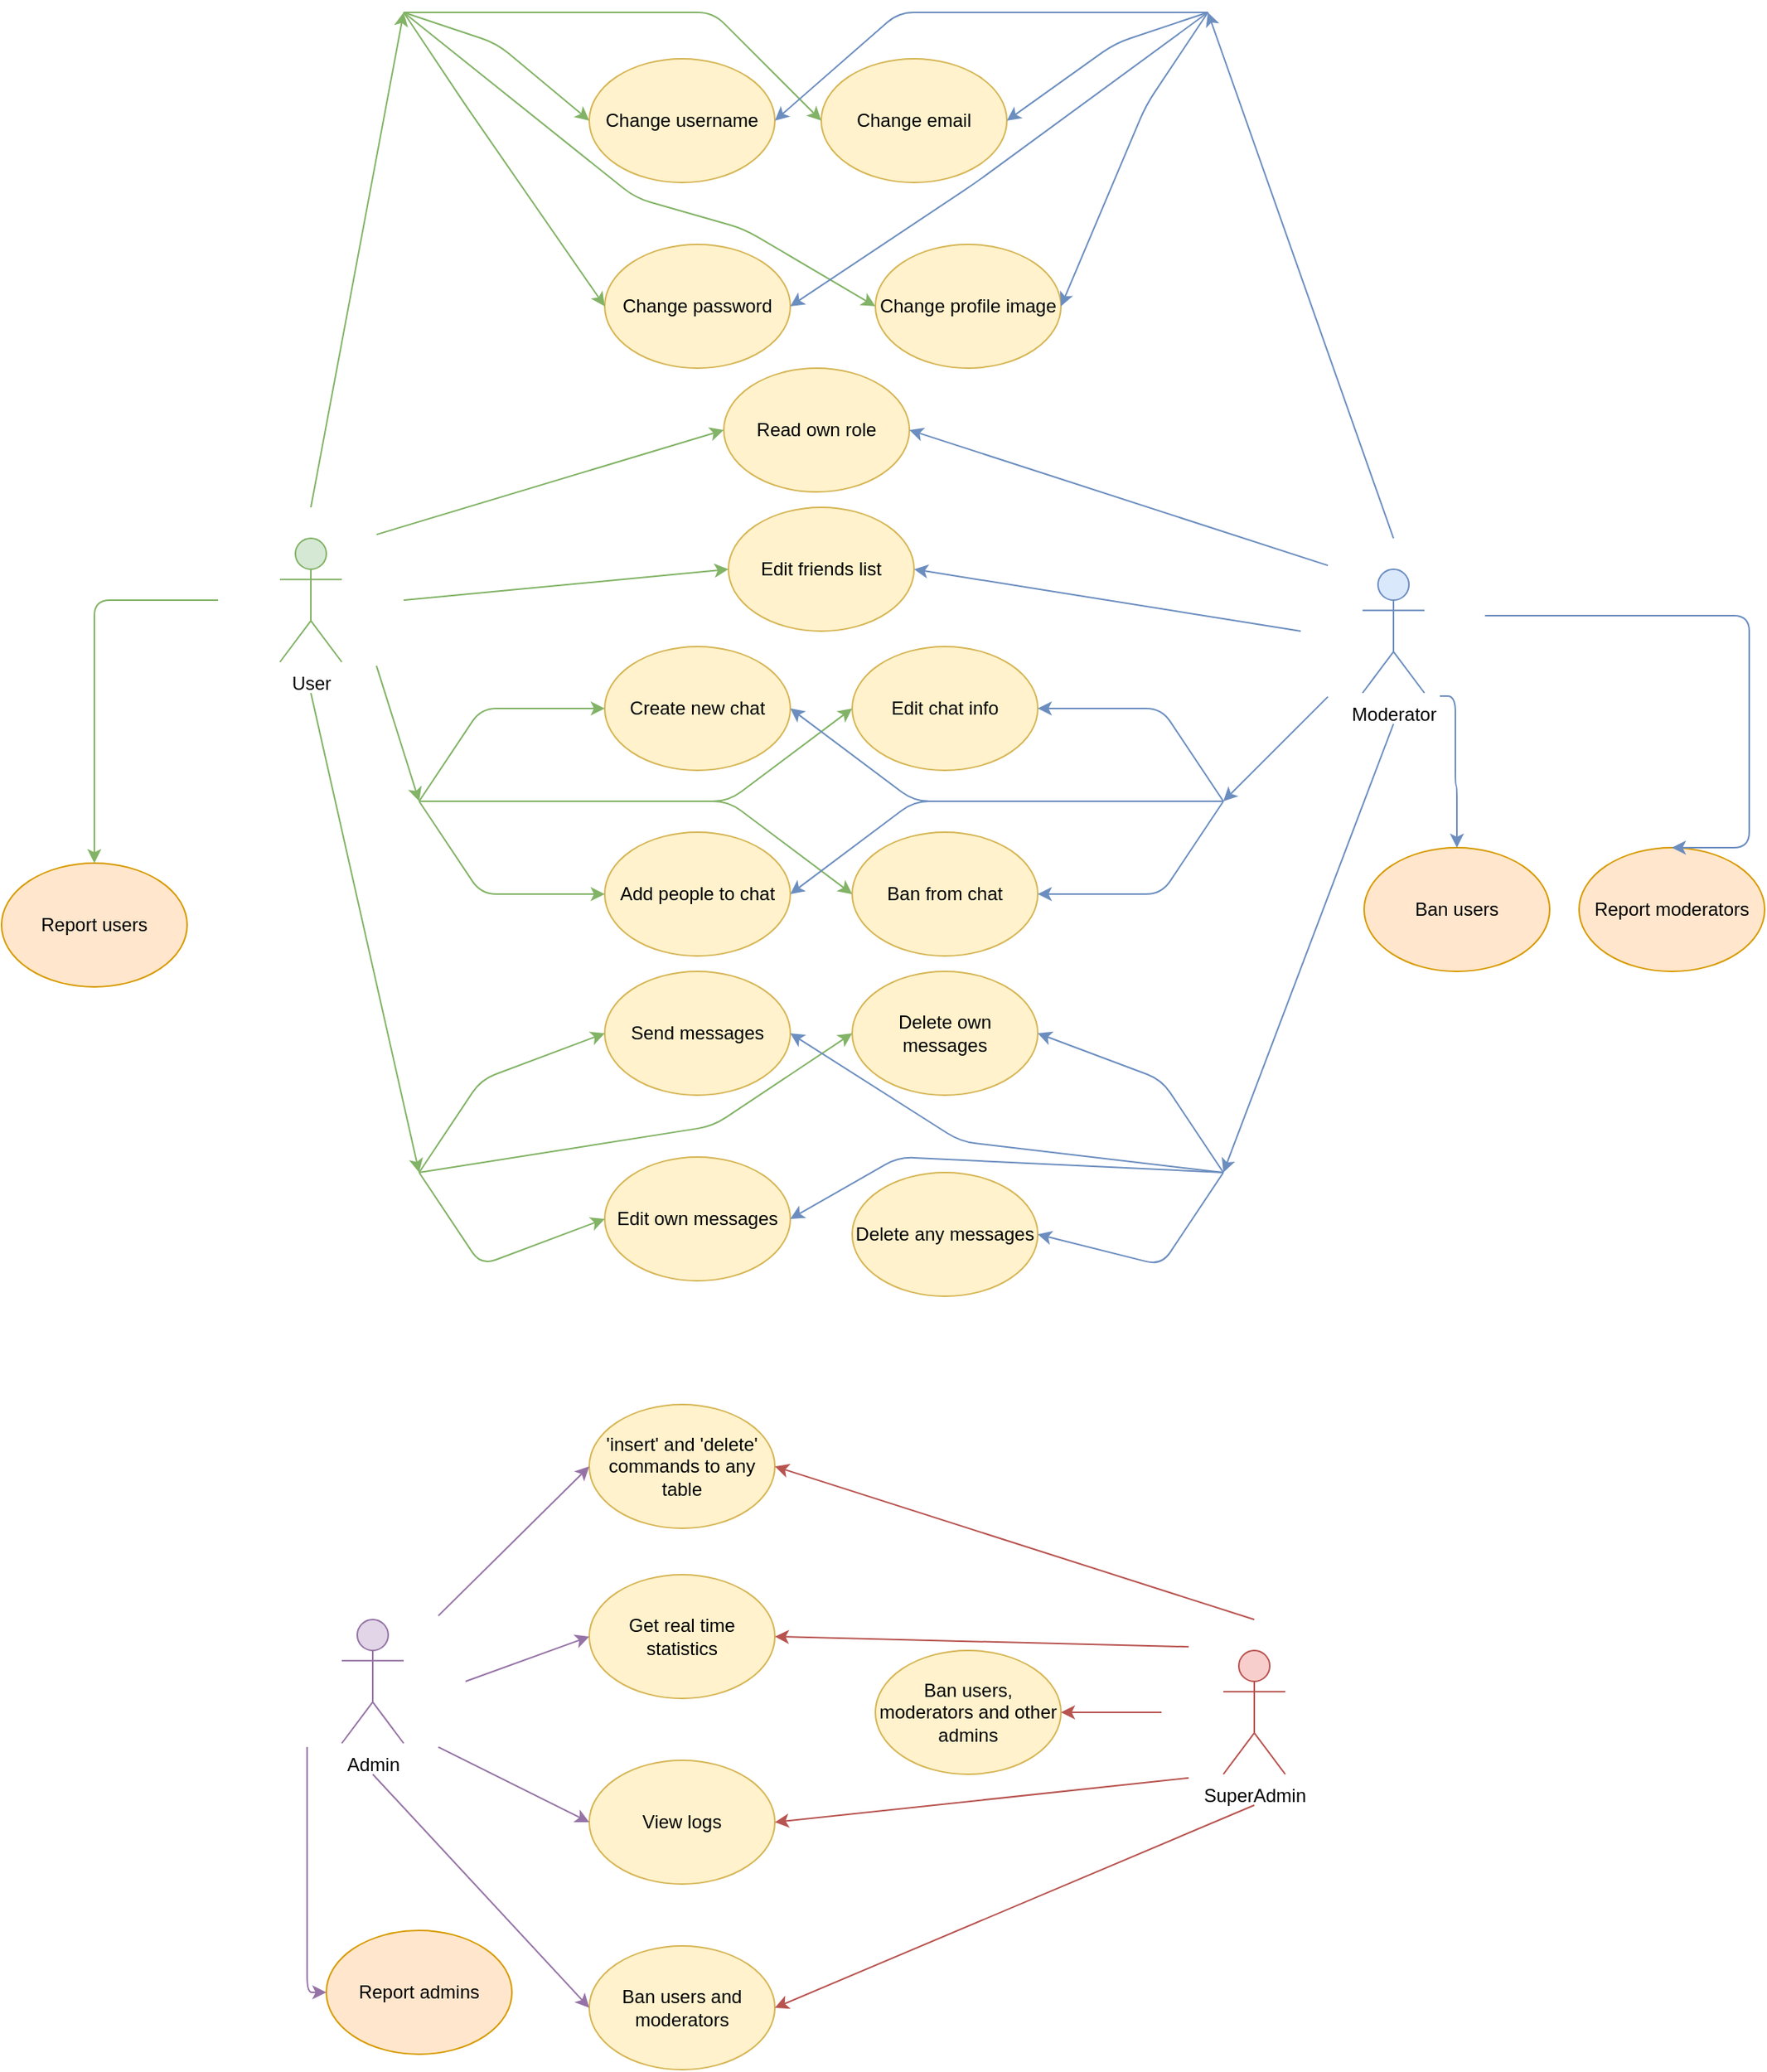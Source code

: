 <mxfile version="14.4.3" type="device"><diagram id="jf7HnNIl4NQS151hu9h0" name="Страница 1"><mxGraphModel dx="1391" dy="794" grid="1" gridSize="10" guides="1" tooltips="1" connect="1" arrows="1" fold="1" page="1" pageScale="1" pageWidth="827" pageHeight="1169" math="0" shadow="0"><root><mxCell id="0"/><mxCell id="1" parent="0"/><mxCell id="HCPBV8boz_dHt3dmRjEA-107" value="Change username" style="ellipse;whiteSpace=wrap;html=1;fillColor=#fff2cc;strokeColor=#d6b656;" vertex="1" parent="1"><mxGeometry x="740" y="820" width="120" height="80" as="geometry"/></mxCell><mxCell id="HCPBV8boz_dHt3dmRjEA-108" value="Change password" style="ellipse;whiteSpace=wrap;html=1;fillColor=#fff2cc;strokeColor=#d6b656;" vertex="1" parent="1"><mxGeometry x="750" y="940" width="120" height="80" as="geometry"/></mxCell><mxCell id="HCPBV8boz_dHt3dmRjEA-109" value="Change email" style="ellipse;whiteSpace=wrap;html=1;fillColor=#fff2cc;strokeColor=#d6b656;" vertex="1" parent="1"><mxGeometry x="890" y="820" width="120" height="80" as="geometry"/></mxCell><mxCell id="HCPBV8boz_dHt3dmRjEA-110" value="Change profile image" style="ellipse;whiteSpace=wrap;html=1;fillColor=#fff2cc;strokeColor=#d6b656;" vertex="1" parent="1"><mxGeometry x="925" y="940" width="120" height="80" as="geometry"/></mxCell><mxCell id="HCPBV8boz_dHt3dmRjEA-111" value="" style="endArrow=classic;html=1;entryX=0;entryY=0.5;entryDx=0;entryDy=0;rounded=1;fillColor=#d5e8d4;strokeColor=#82b366;" edge="1" parent="1" target="HCPBV8boz_dHt3dmRjEA-107"><mxGeometry width="50" height="50" relative="1" as="geometry"><mxPoint x="620" y="790" as="sourcePoint"/><mxPoint x="700" y="810" as="targetPoint"/><Array as="points"><mxPoint x="680" y="810"/></Array></mxGeometry></mxCell><mxCell id="HCPBV8boz_dHt3dmRjEA-112" value="" style="endArrow=classic;html=1;entryX=0;entryY=0.5;entryDx=0;entryDy=0;rounded=1;fillColor=#d5e8d4;strokeColor=#82b366;" edge="1" parent="1" target="HCPBV8boz_dHt3dmRjEA-108"><mxGeometry width="50" height="50" relative="1" as="geometry"><mxPoint x="620" y="790" as="sourcePoint"/><mxPoint x="750" y="740" as="targetPoint"/><Array as="points"><mxPoint x="660" y="850"/></Array></mxGeometry></mxCell><mxCell id="HCPBV8boz_dHt3dmRjEA-113" value="" style="endArrow=classic;html=1;entryX=0;entryY=0.5;entryDx=0;entryDy=0;fillColor=#d5e8d4;strokeColor=#82b366;" edge="1" parent="1" target="HCPBV8boz_dHt3dmRjEA-109"><mxGeometry width="50" height="50" relative="1" as="geometry"><mxPoint x="620" y="790" as="sourcePoint"/><mxPoint x="880" y="790" as="targetPoint"/><Array as="points"><mxPoint x="820" y="790"/></Array></mxGeometry></mxCell><mxCell id="HCPBV8boz_dHt3dmRjEA-114" value="" style="endArrow=classic;html=1;entryX=0;entryY=0.5;entryDx=0;entryDy=0;fillColor=#d5e8d4;strokeColor=#82b366;" edge="1" parent="1" target="HCPBV8boz_dHt3dmRjEA-110"><mxGeometry width="50" height="50" relative="1" as="geometry"><mxPoint x="620" y="790" as="sourcePoint"/><mxPoint x="670" y="870" as="targetPoint"/><Array as="points"><mxPoint x="770" y="910"/><mxPoint x="840" y="930"/></Array></mxGeometry></mxCell><mxCell id="HCPBV8boz_dHt3dmRjEA-115" value="" style="endArrow=classic;html=1;fillColor=#d5e8d4;strokeColor=#82b366;exitX=0.5;exitY=0;exitDx=0;exitDy=0;rounded=1;" edge="1" parent="1" source="HCPBV8boz_dHt3dmRjEA-118"><mxGeometry width="50" height="50" relative="1" as="geometry"><mxPoint x="500" y="860" as="sourcePoint"/><mxPoint x="620" y="790" as="targetPoint"/></mxGeometry></mxCell><mxCell id="HCPBV8boz_dHt3dmRjEA-116" value="" style="group" vertex="1" connectable="0" parent="1"><mxGeometry x="500" y="1110" width="120" height="120" as="geometry"/></mxCell><mxCell id="HCPBV8boz_dHt3dmRjEA-117" value="User" style="shape=umlActor;verticalLabelPosition=bottom;verticalAlign=top;html=1;fillColor=#d5e8d4;strokeColor=#82b366;" vertex="1" parent="HCPBV8boz_dHt3dmRjEA-116"><mxGeometry x="40" y="20" width="40" height="80" as="geometry"/></mxCell><mxCell id="HCPBV8boz_dHt3dmRjEA-118" value="" style="ellipse;whiteSpace=wrap;html=1;aspect=fixed;opacity=0;" vertex="1" parent="HCPBV8boz_dHt3dmRjEA-116"><mxGeometry width="120" height="120" as="geometry"/></mxCell><mxCell id="HCPBV8boz_dHt3dmRjEA-119" value="" style="group" vertex="1" connectable="0" parent="1"><mxGeometry x="1200" y="1130" width="120" height="120" as="geometry"/></mxCell><mxCell id="HCPBV8boz_dHt3dmRjEA-120" value="Moderator" style="shape=umlActor;verticalLabelPosition=bottom;verticalAlign=top;html=1;fillColor=#dae8fc;strokeColor=#6c8ebf;" vertex="1" parent="HCPBV8boz_dHt3dmRjEA-119"><mxGeometry x="40" y="20" width="40" height="80" as="geometry"/></mxCell><mxCell id="HCPBV8boz_dHt3dmRjEA-121" value="" style="ellipse;whiteSpace=wrap;html=1;aspect=fixed;opacity=0;" vertex="1" parent="HCPBV8boz_dHt3dmRjEA-119"><mxGeometry width="120" height="120" as="geometry"/></mxCell><mxCell id="HCPBV8boz_dHt3dmRjEA-122" value="" style="endArrow=classic;html=1;entryX=1;entryY=0.5;entryDx=0;entryDy=0;fillColor=#dae8fc;strokeColor=#6c8ebf;" edge="1" parent="1" target="HCPBV8boz_dHt3dmRjEA-109"><mxGeometry width="50" height="50" relative="1" as="geometry"><mxPoint x="1140" y="790" as="sourcePoint"/><mxPoint x="1210" y="840" as="targetPoint"/><Array as="points"><mxPoint x="1080" y="810"/></Array></mxGeometry></mxCell><mxCell id="HCPBV8boz_dHt3dmRjEA-123" value="" style="endArrow=classic;html=1;entryX=1;entryY=0.5;entryDx=0;entryDy=0;fillColor=#dae8fc;strokeColor=#6c8ebf;" edge="1" parent="1" target="HCPBV8boz_dHt3dmRjEA-110"><mxGeometry width="50" height="50" relative="1" as="geometry"><mxPoint x="1140" y="790" as="sourcePoint"/><mxPoint x="1100" y="970" as="targetPoint"/><Array as="points"><mxPoint x="1100" y="850"/></Array></mxGeometry></mxCell><mxCell id="HCPBV8boz_dHt3dmRjEA-124" value="" style="endArrow=classic;html=1;entryX=1;entryY=0.5;entryDx=0;entryDy=0;fillColor=#dae8fc;strokeColor=#6c8ebf;" edge="1" parent="1" target="HCPBV8boz_dHt3dmRjEA-107"><mxGeometry width="50" height="50" relative="1" as="geometry"><mxPoint x="1140" y="790" as="sourcePoint"/><mxPoint x="1080" y="780" as="targetPoint"/><Array as="points"><mxPoint x="940" y="790"/></Array></mxGeometry></mxCell><mxCell id="HCPBV8boz_dHt3dmRjEA-125" value="" style="endArrow=classic;html=1;entryX=1;entryY=0.5;entryDx=0;entryDy=0;fillColor=#dae8fc;strokeColor=#6c8ebf;" edge="1" parent="1" target="HCPBV8boz_dHt3dmRjEA-108"><mxGeometry width="50" height="50" relative="1" as="geometry"><mxPoint x="1140" y="790" as="sourcePoint"/><mxPoint x="860" y="1000" as="targetPoint"/><Array as="points"><mxPoint x="990" y="900"/></Array></mxGeometry></mxCell><mxCell id="HCPBV8boz_dHt3dmRjEA-126" value="" style="endArrow=classic;html=1;exitX=0.5;exitY=0;exitDx=0;exitDy=0;fillColor=#dae8fc;strokeColor=#6c8ebf;" edge="1" parent="1" source="HCPBV8boz_dHt3dmRjEA-121"><mxGeometry width="50" height="50" relative="1" as="geometry"><mxPoint x="1120" y="1030" as="sourcePoint"/><mxPoint x="1140" y="790" as="targetPoint"/></mxGeometry></mxCell><mxCell id="HCPBV8boz_dHt3dmRjEA-127" value="Read own role" style="ellipse;whiteSpace=wrap;html=1;fillColor=#fff2cc;strokeColor=#d6b656;" vertex="1" parent="1"><mxGeometry x="827" y="1020" width="120" height="80" as="geometry"/></mxCell><mxCell id="HCPBV8boz_dHt3dmRjEA-128" value="" style="endArrow=classic;html=1;exitX=1;exitY=0;exitDx=0;exitDy=0;entryX=0;entryY=0.5;entryDx=0;entryDy=0;fillColor=#d5e8d4;strokeColor=#82b366;" edge="1" parent="1" source="HCPBV8boz_dHt3dmRjEA-118" target="HCPBV8boz_dHt3dmRjEA-127"><mxGeometry width="50" height="50" relative="1" as="geometry"><mxPoint x="750" y="1110" as="sourcePoint"/><mxPoint x="800" y="1060" as="targetPoint"/></mxGeometry></mxCell><mxCell id="HCPBV8boz_dHt3dmRjEA-129" value="Edit friends list" style="ellipse;whiteSpace=wrap;html=1;fillColor=#fff2cc;strokeColor=#d6b656;" vertex="1" parent="1"><mxGeometry x="830" y="1110" width="120" height="80" as="geometry"/></mxCell><mxCell id="HCPBV8boz_dHt3dmRjEA-130" value="" style="endArrow=classic;html=1;exitX=1;exitY=0.5;exitDx=0;exitDy=0;entryX=0;entryY=0.5;entryDx=0;entryDy=0;fillColor=#d5e8d4;strokeColor=#82b366;" edge="1" parent="1" source="HCPBV8boz_dHt3dmRjEA-118" target="HCPBV8boz_dHt3dmRjEA-129"><mxGeometry width="50" height="50" relative="1" as="geometry"><mxPoint x="690" y="1180" as="sourcePoint"/><mxPoint x="740" y="1130" as="targetPoint"/></mxGeometry></mxCell><mxCell id="HCPBV8boz_dHt3dmRjEA-131" value="" style="endArrow=classic;html=1;entryX=1;entryY=0.5;entryDx=0;entryDy=0;exitX=0;exitY=0.5;exitDx=0;exitDy=0;fillColor=#dae8fc;strokeColor=#6c8ebf;" edge="1" parent="1" source="HCPBV8boz_dHt3dmRjEA-121" target="HCPBV8boz_dHt3dmRjEA-129"><mxGeometry width="50" height="50" relative="1" as="geometry"><mxPoint x="1140" y="1180" as="sourcePoint"/><mxPoint x="1190" y="1130" as="targetPoint"/></mxGeometry></mxCell><mxCell id="HCPBV8boz_dHt3dmRjEA-132" value="Create new chat" style="ellipse;whiteSpace=wrap;html=1;fillColor=#fff2cc;strokeColor=#d6b656;" vertex="1" parent="1"><mxGeometry x="750" y="1200" width="120" height="80" as="geometry"/></mxCell><mxCell id="HCPBV8boz_dHt3dmRjEA-133" value="Edit chat info" style="ellipse;whiteSpace=wrap;html=1;fillColor=#fff2cc;strokeColor=#d6b656;" vertex="1" parent="1"><mxGeometry x="910" y="1200" width="120" height="80" as="geometry"/></mxCell><mxCell id="HCPBV8boz_dHt3dmRjEA-134" value="Add people to chat" style="ellipse;whiteSpace=wrap;html=1;fillColor=#fff2cc;strokeColor=#d6b656;" vertex="1" parent="1"><mxGeometry x="750" y="1320" width="120" height="80" as="geometry"/></mxCell><mxCell id="HCPBV8boz_dHt3dmRjEA-135" value="Ban from chat" style="ellipse;whiteSpace=wrap;html=1;fillColor=#fff2cc;strokeColor=#d6b656;" vertex="1" parent="1"><mxGeometry x="910" y="1320" width="120" height="80" as="geometry"/></mxCell><mxCell id="HCPBV8boz_dHt3dmRjEA-136" value="" style="endArrow=classic;html=1;entryX=0;entryY=0.5;entryDx=0;entryDy=0;fillColor=#d5e8d4;strokeColor=#82b366;" edge="1" parent="1" target="HCPBV8boz_dHt3dmRjEA-132"><mxGeometry width="50" height="50" relative="1" as="geometry"><mxPoint x="630" y="1300" as="sourcePoint"/><mxPoint x="700" y="1280" as="targetPoint"/><Array as="points"><mxPoint x="670" y="1240"/></Array></mxGeometry></mxCell><mxCell id="HCPBV8boz_dHt3dmRjEA-137" value="" style="endArrow=classic;html=1;entryX=0;entryY=0.5;entryDx=0;entryDy=0;fillColor=#d5e8d4;strokeColor=#82b366;" edge="1" parent="1" target="HCPBV8boz_dHt3dmRjEA-134"><mxGeometry width="50" height="50" relative="1" as="geometry"><mxPoint x="630" y="1300" as="sourcePoint"/><mxPoint x="670" y="1380" as="targetPoint"/><Array as="points"><mxPoint x="670" y="1360"/></Array></mxGeometry></mxCell><mxCell id="HCPBV8boz_dHt3dmRjEA-138" value="" style="endArrow=classic;html=1;entryX=1;entryY=0.5;entryDx=0;entryDy=0;fillColor=#dae8fc;strokeColor=#6c8ebf;" edge="1" parent="1" target="HCPBV8boz_dHt3dmRjEA-133"><mxGeometry width="50" height="50" relative="1" as="geometry"><mxPoint x="1150" y="1300" as="sourcePoint"/><mxPoint x="1220" y="1290" as="targetPoint"/><Array as="points"><mxPoint x="1110" y="1240"/></Array></mxGeometry></mxCell><mxCell id="HCPBV8boz_dHt3dmRjEA-139" value="" style="endArrow=classic;html=1;entryX=1;entryY=0.5;entryDx=0;entryDy=0;fillColor=#dae8fc;strokeColor=#6c8ebf;" edge="1" parent="1" target="HCPBV8boz_dHt3dmRjEA-135"><mxGeometry width="50" height="50" relative="1" as="geometry"><mxPoint x="1150" y="1300" as="sourcePoint"/><mxPoint x="1150" y="1360" as="targetPoint"/><Array as="points"><mxPoint x="1110" y="1360"/></Array></mxGeometry></mxCell><mxCell id="HCPBV8boz_dHt3dmRjEA-140" value="" style="endArrow=classic;html=1;entryX=0;entryY=0.5;entryDx=0;entryDy=0;fillColor=#d5e8d4;strokeColor=#82b366;" edge="1" parent="1" target="HCPBV8boz_dHt3dmRjEA-133"><mxGeometry width="50" height="50" relative="1" as="geometry"><mxPoint x="630" y="1300" as="sourcePoint"/><mxPoint x="750" y="1290" as="targetPoint"/><Array as="points"><mxPoint x="830" y="1300"/></Array></mxGeometry></mxCell><mxCell id="HCPBV8boz_dHt3dmRjEA-141" value="" style="endArrow=classic;html=1;entryX=0;entryY=0.5;entryDx=0;entryDy=0;fillColor=#d5e8d4;strokeColor=#82b366;" edge="1" parent="1" target="HCPBV8boz_dHt3dmRjEA-135"><mxGeometry width="50" height="50" relative="1" as="geometry"><mxPoint x="630" y="1300" as="sourcePoint"/><mxPoint x="930" y="1280" as="targetPoint"/><Array as="points"><mxPoint x="830" y="1300"/></Array></mxGeometry></mxCell><mxCell id="HCPBV8boz_dHt3dmRjEA-142" value="" style="endArrow=classic;html=1;entryX=1;entryY=0.5;entryDx=0;entryDy=0;fillColor=#dae8fc;strokeColor=#6c8ebf;" edge="1" parent="1" target="HCPBV8boz_dHt3dmRjEA-132"><mxGeometry width="50" height="50" relative="1" as="geometry"><mxPoint x="1150" y="1300" as="sourcePoint"/><mxPoint x="1120" y="1280" as="targetPoint"/><Array as="points"><mxPoint x="950" y="1300"/></Array></mxGeometry></mxCell><mxCell id="HCPBV8boz_dHt3dmRjEA-143" value="" style="endArrow=classic;html=1;entryX=1;entryY=0.5;entryDx=0;entryDy=0;fillColor=#dae8fc;strokeColor=#6c8ebf;" edge="1" parent="1" target="HCPBV8boz_dHt3dmRjEA-134"><mxGeometry width="50" height="50" relative="1" as="geometry"><mxPoint x="1150" y="1300" as="sourcePoint"/><mxPoint x="1100" y="1280" as="targetPoint"/><Array as="points"><mxPoint x="950" y="1300"/></Array></mxGeometry></mxCell><mxCell id="HCPBV8boz_dHt3dmRjEA-144" value="" style="endArrow=classic;html=1;exitX=1;exitY=1;exitDx=0;exitDy=0;fillColor=#d5e8d4;strokeColor=#82b366;" edge="1" parent="1" source="HCPBV8boz_dHt3dmRjEA-118"><mxGeometry width="50" height="50" relative="1" as="geometry"><mxPoint x="492.426" y="1179.996" as="sourcePoint"/><mxPoint x="630" y="1300" as="targetPoint"/></mxGeometry></mxCell><mxCell id="HCPBV8boz_dHt3dmRjEA-145" value="" style="endArrow=classic;html=1;exitX=0;exitY=1;exitDx=0;exitDy=0;fillColor=#dae8fc;strokeColor=#6c8ebf;" edge="1" parent="1" source="HCPBV8boz_dHt3dmRjEA-121"><mxGeometry width="50" height="50" relative="1" as="geometry"><mxPoint x="1337.574" y="1179.996" as="sourcePoint"/><mxPoint x="1150" y="1300" as="targetPoint"/></mxGeometry></mxCell><mxCell id="HCPBV8boz_dHt3dmRjEA-146" value="Send messages" style="ellipse;whiteSpace=wrap;html=1;fillColor=#fff2cc;strokeColor=#d6b656;" vertex="1" parent="1"><mxGeometry x="750" y="1410" width="120" height="80" as="geometry"/></mxCell><mxCell id="HCPBV8boz_dHt3dmRjEA-147" value="Edit own messages" style="ellipse;whiteSpace=wrap;html=1;fillColor=#fff2cc;strokeColor=#d6b656;" vertex="1" parent="1"><mxGeometry x="750" y="1530" width="120" height="80" as="geometry"/></mxCell><mxCell id="HCPBV8boz_dHt3dmRjEA-148" value="Delete own messages" style="ellipse;whiteSpace=wrap;html=1;fillColor=#fff2cc;strokeColor=#d6b656;" vertex="1" parent="1"><mxGeometry x="910" y="1410" width="120" height="80" as="geometry"/></mxCell><mxCell id="HCPBV8boz_dHt3dmRjEA-149" value="Delete any messages" style="ellipse;whiteSpace=wrap;html=1;fillColor=#fff2cc;strokeColor=#d6b656;" vertex="1" parent="1"><mxGeometry x="910" y="1540" width="120" height="80" as="geometry"/></mxCell><mxCell id="HCPBV8boz_dHt3dmRjEA-150" value="" style="endArrow=classic;html=1;entryX=0;entryY=0.5;entryDx=0;entryDy=0;fillColor=#d5e8d4;strokeColor=#82b366;" edge="1" parent="1" target="HCPBV8boz_dHt3dmRjEA-146"><mxGeometry width="50" height="50" relative="1" as="geometry"><mxPoint x="630" y="1540" as="sourcePoint"/><mxPoint x="700" y="1570" as="targetPoint"/><Array as="points"><mxPoint x="670" y="1480"/></Array></mxGeometry></mxCell><mxCell id="HCPBV8boz_dHt3dmRjEA-151" value="" style="endArrow=classic;html=1;entryX=0;entryY=0.5;entryDx=0;entryDy=0;fillColor=#d5e8d4;strokeColor=#82b366;" edge="1" parent="1" target="HCPBV8boz_dHt3dmRjEA-147"><mxGeometry width="50" height="50" relative="1" as="geometry"><mxPoint x="630" y="1540" as="sourcePoint"/><mxPoint x="570" y="1610" as="targetPoint"/><Array as="points"><mxPoint x="670" y="1600"/></Array></mxGeometry></mxCell><mxCell id="HCPBV8boz_dHt3dmRjEA-152" value="" style="endArrow=classic;html=1;entryX=0;entryY=0.5;entryDx=0;entryDy=0;fillColor=#d5e8d4;strokeColor=#82b366;" edge="1" parent="1" target="HCPBV8boz_dHt3dmRjEA-148"><mxGeometry width="50" height="50" relative="1" as="geometry"><mxPoint x="630" y="1540" as="sourcePoint"/><mxPoint x="770" y="1530" as="targetPoint"/><Array as="points"><mxPoint x="820" y="1510"/></Array></mxGeometry></mxCell><mxCell id="HCPBV8boz_dHt3dmRjEA-153" value="" style="endArrow=classic;html=1;entryX=1;entryY=0.5;entryDx=0;entryDy=0;fillColor=#dae8fc;strokeColor=#6c8ebf;" edge="1" parent="1" target="HCPBV8boz_dHt3dmRjEA-148"><mxGeometry width="50" height="50" relative="1" as="geometry"><mxPoint x="1150" y="1540" as="sourcePoint"/><mxPoint x="1290" y="1560" as="targetPoint"/><Array as="points"><mxPoint x="1110" y="1480"/></Array></mxGeometry></mxCell><mxCell id="HCPBV8boz_dHt3dmRjEA-154" value="" style="endArrow=classic;html=1;entryX=1;entryY=0.5;entryDx=0;entryDy=0;fillColor=#dae8fc;strokeColor=#6c8ebf;" edge="1" parent="1" target="HCPBV8boz_dHt3dmRjEA-149"><mxGeometry width="50" height="50" relative="1" as="geometry"><mxPoint x="1150" y="1540" as="sourcePoint"/><mxPoint x="1030" y="1650" as="targetPoint"/><Array as="points"><mxPoint x="1110" y="1600"/></Array></mxGeometry></mxCell><mxCell id="HCPBV8boz_dHt3dmRjEA-155" value="" style="endArrow=classic;html=1;entryX=1;entryY=0.5;entryDx=0;entryDy=0;fillColor=#dae8fc;strokeColor=#6c8ebf;" edge="1" parent="1" target="HCPBV8boz_dHt3dmRjEA-146"><mxGeometry width="50" height="50" relative="1" as="geometry"><mxPoint x="1150" y="1540" as="sourcePoint"/><mxPoint x="1340" y="1600" as="targetPoint"/><Array as="points"><mxPoint x="980" y="1520"/></Array></mxGeometry></mxCell><mxCell id="HCPBV8boz_dHt3dmRjEA-156" value="" style="endArrow=classic;html=1;entryX=1;entryY=0.5;entryDx=0;entryDy=0;fillColor=#dae8fc;strokeColor=#6c8ebf;" edge="1" parent="1" target="HCPBV8boz_dHt3dmRjEA-147"><mxGeometry width="50" height="50" relative="1" as="geometry"><mxPoint x="1150" y="1540" as="sourcePoint"/><mxPoint x="1280" y="1620" as="targetPoint"/><Array as="points"><mxPoint x="940" y="1530"/></Array></mxGeometry></mxCell><mxCell id="HCPBV8boz_dHt3dmRjEA-157" value="" style="endArrow=classic;html=1;exitX=0.5;exitY=1;exitDx=0;exitDy=0;fillColor=#d5e8d4;strokeColor=#82b366;" edge="1" parent="1" source="HCPBV8boz_dHt3dmRjEA-118"><mxGeometry width="50" height="50" relative="1" as="geometry"><mxPoint x="450" y="1197.57" as="sourcePoint"/><mxPoint x="630" y="1540" as="targetPoint"/></mxGeometry></mxCell><mxCell id="HCPBV8boz_dHt3dmRjEA-158" value="" style="endArrow=classic;html=1;exitX=0.5;exitY=1;exitDx=0;exitDy=0;fillColor=#dae8fc;strokeColor=#6c8ebf;" edge="1" parent="1" source="HCPBV8boz_dHt3dmRjEA-121"><mxGeometry width="50" height="50" relative="1" as="geometry"><mxPoint x="1380.0" y="1197.57" as="sourcePoint"/><mxPoint x="1150" y="1540" as="targetPoint"/></mxGeometry></mxCell><mxCell id="HCPBV8boz_dHt3dmRjEA-159" value="" style="endArrow=classic;html=1;entryX=1;entryY=0.5;entryDx=0;entryDy=0;exitX=0;exitY=0;exitDx=0;exitDy=0;fillColor=#dae8fc;strokeColor=#6c8ebf;" edge="1" parent="1" source="HCPBV8boz_dHt3dmRjEA-121" target="HCPBV8boz_dHt3dmRjEA-127"><mxGeometry width="50" height="50" relative="1" as="geometry"><mxPoint x="1280" y="930" as="sourcePoint"/><mxPoint x="1100" y="940" as="targetPoint"/></mxGeometry></mxCell><mxCell id="HCPBV8boz_dHt3dmRjEA-160" value="" style="group" vertex="1" connectable="0" parent="1"><mxGeometry x="540" y="1809" width="120" height="120" as="geometry"/></mxCell><mxCell id="HCPBV8boz_dHt3dmRjEA-161" value="" style="ellipse;whiteSpace=wrap;html=1;aspect=fixed;opacity=0;" vertex="1" parent="HCPBV8boz_dHt3dmRjEA-160"><mxGeometry width="120" height="120" as="geometry"/></mxCell><mxCell id="HCPBV8boz_dHt3dmRjEA-162" value="Admin" style="shape=umlActor;verticalLabelPosition=bottom;verticalAlign=top;html=1;fillColor=#e1d5e7;strokeColor=#9673a6;" vertex="1" parent="HCPBV8boz_dHt3dmRjEA-160"><mxGeometry x="40" y="20" width="40" height="80" as="geometry"/></mxCell><mxCell id="HCPBV8boz_dHt3dmRjEA-163" value="'insert' and 'delete' commands to any table" style="ellipse;whiteSpace=wrap;html=1;fillColor=#fff2cc;strokeColor=#d6b656;" vertex="1" parent="1"><mxGeometry x="740" y="1690" width="120" height="80" as="geometry"/></mxCell><mxCell id="HCPBV8boz_dHt3dmRjEA-164" value="Get real time statistics" style="ellipse;whiteSpace=wrap;html=1;fillColor=#fff2cc;strokeColor=#d6b656;" vertex="1" parent="1"><mxGeometry x="740" y="1800" width="120" height="80" as="geometry"/></mxCell><mxCell id="HCPBV8boz_dHt3dmRjEA-165" value="View logs" style="ellipse;whiteSpace=wrap;html=1;fillColor=#fff2cc;strokeColor=#d6b656;" vertex="1" parent="1"><mxGeometry x="740" y="1920" width="120" height="80" as="geometry"/></mxCell><mxCell id="HCPBV8boz_dHt3dmRjEA-166" value="" style="endArrow=classic;html=1;exitX=1;exitY=0;exitDx=0;exitDy=0;entryX=0;entryY=0.5;entryDx=0;entryDy=0;fillColor=#e1d5e7;strokeColor=#9673a6;" edge="1" parent="1" source="HCPBV8boz_dHt3dmRjEA-161" target="HCPBV8boz_dHt3dmRjEA-163"><mxGeometry width="50" height="50" relative="1" as="geometry"><mxPoint x="500" y="1960" as="sourcePoint"/><mxPoint x="550" y="1910" as="targetPoint"/></mxGeometry></mxCell><mxCell id="HCPBV8boz_dHt3dmRjEA-167" value="" style="endArrow=classic;html=1;entryX=0;entryY=0.5;entryDx=0;entryDy=0;exitX=1;exitY=0.5;exitDx=0;exitDy=0;fillColor=#e1d5e7;strokeColor=#9673a6;" edge="1" parent="1" source="HCPBV8boz_dHt3dmRjEA-161" target="HCPBV8boz_dHt3dmRjEA-164"><mxGeometry width="50" height="50" relative="1" as="geometry"><mxPoint x="570" y="2040" as="sourcePoint"/><mxPoint x="620" y="1990" as="targetPoint"/></mxGeometry></mxCell><mxCell id="HCPBV8boz_dHt3dmRjEA-168" value="" style="endArrow=classic;html=1;entryX=0;entryY=0.5;entryDx=0;entryDy=0;exitX=1;exitY=1;exitDx=0;exitDy=0;fillColor=#e1d5e7;strokeColor=#9673a6;" edge="1" parent="1" source="HCPBV8boz_dHt3dmRjEA-161" target="HCPBV8boz_dHt3dmRjEA-165"><mxGeometry width="50" height="50" relative="1" as="geometry"><mxPoint x="640" y="2000" as="sourcePoint"/><mxPoint x="690" y="1950" as="targetPoint"/></mxGeometry></mxCell><mxCell id="HCPBV8boz_dHt3dmRjEA-169" value="Ban users and moderators" style="ellipse;whiteSpace=wrap;html=1;fillColor=#fff2cc;strokeColor=#d6b656;" vertex="1" parent="1"><mxGeometry x="740" y="2040" width="120" height="80" as="geometry"/></mxCell><mxCell id="HCPBV8boz_dHt3dmRjEA-170" value="" style="endArrow=classic;html=1;exitX=0.5;exitY=1;exitDx=0;exitDy=0;entryX=0;entryY=0.5;entryDx=0;entryDy=0;fillColor=#e1d5e7;strokeColor=#9673a6;" edge="1" parent="1" source="HCPBV8boz_dHt3dmRjEA-161" target="HCPBV8boz_dHt3dmRjEA-169"><mxGeometry width="50" height="50" relative="1" as="geometry"><mxPoint x="510" y="2100" as="sourcePoint"/><mxPoint x="560" y="2050" as="targetPoint"/></mxGeometry></mxCell><mxCell id="HCPBV8boz_dHt3dmRjEA-171" value="" style="group" vertex="1" connectable="0" parent="1"><mxGeometry x="1110" y="1829" width="120" height="120" as="geometry"/></mxCell><mxCell id="HCPBV8boz_dHt3dmRjEA-172" value="" style="ellipse;whiteSpace=wrap;html=1;aspect=fixed;opacity=0;" vertex="1" parent="HCPBV8boz_dHt3dmRjEA-171"><mxGeometry width="120" height="120" as="geometry"/></mxCell><mxCell id="HCPBV8boz_dHt3dmRjEA-173" value="SuperAdmin" style="shape=umlActor;verticalLabelPosition=bottom;verticalAlign=top;html=1;fillColor=#f8cecc;strokeColor=#b85450;" vertex="1" parent="HCPBV8boz_dHt3dmRjEA-171"><mxGeometry x="40" y="20" width="40" height="80" as="geometry"/></mxCell><mxCell id="HCPBV8boz_dHt3dmRjEA-174" value="Ban users, moderators and other admins" style="ellipse;whiteSpace=wrap;html=1;fillColor=#fff2cc;strokeColor=#d6b656;" vertex="1" parent="1"><mxGeometry x="925" y="1849" width="120" height="80" as="geometry"/></mxCell><mxCell id="HCPBV8boz_dHt3dmRjEA-175" value="" style="endArrow=classic;html=1;exitX=0;exitY=0.5;exitDx=0;exitDy=0;entryX=1;entryY=0.5;entryDx=0;entryDy=0;fillColor=#f8cecc;strokeColor=#b85450;" edge="1" parent="1" source="HCPBV8boz_dHt3dmRjEA-172" target="HCPBV8boz_dHt3dmRjEA-174"><mxGeometry width="50" height="50" relative="1" as="geometry"><mxPoint x="1020" y="1930" as="sourcePoint"/><mxPoint x="1070" y="1880" as="targetPoint"/></mxGeometry></mxCell><mxCell id="HCPBV8boz_dHt3dmRjEA-176" value="" style="endArrow=classic;html=1;exitX=0.5;exitY=0;exitDx=0;exitDy=0;entryX=1;entryY=0.5;entryDx=0;entryDy=0;fillColor=#f8cecc;strokeColor=#b85450;" edge="1" parent="1" source="HCPBV8boz_dHt3dmRjEA-172" target="HCPBV8boz_dHt3dmRjEA-163"><mxGeometry width="50" height="50" relative="1" as="geometry"><mxPoint x="1100" y="1750" as="sourcePoint"/><mxPoint x="1150" y="1700" as="targetPoint"/></mxGeometry></mxCell><mxCell id="HCPBV8boz_dHt3dmRjEA-177" value="" style="endArrow=classic;html=1;exitX=0;exitY=0;exitDx=0;exitDy=0;entryX=1;entryY=0.5;entryDx=0;entryDy=0;fillColor=#f8cecc;strokeColor=#b85450;" edge="1" parent="1" source="HCPBV8boz_dHt3dmRjEA-172" target="HCPBV8boz_dHt3dmRjEA-164"><mxGeometry width="50" height="50" relative="1" as="geometry"><mxPoint x="880" y="1980" as="sourcePoint"/><mxPoint x="930" y="1930" as="targetPoint"/></mxGeometry></mxCell><mxCell id="HCPBV8boz_dHt3dmRjEA-178" value="" style="endArrow=classic;html=1;exitX=0;exitY=1;exitDx=0;exitDy=0;entryX=1;entryY=0.5;entryDx=0;entryDy=0;fillColor=#f8cecc;strokeColor=#b85450;" edge="1" parent="1" source="HCPBV8boz_dHt3dmRjEA-172" target="HCPBV8boz_dHt3dmRjEA-165"><mxGeometry width="50" height="50" relative="1" as="geometry"><mxPoint x="1180" y="2120" as="sourcePoint"/><mxPoint x="1230" y="2070" as="targetPoint"/></mxGeometry></mxCell><mxCell id="HCPBV8boz_dHt3dmRjEA-179" value="" style="endArrow=classic;html=1;exitX=0.5;exitY=1;exitDx=0;exitDy=0;entryX=1;entryY=0.5;entryDx=0;entryDy=0;fillColor=#f8cecc;strokeColor=#b85450;" edge="1" parent="1" source="HCPBV8boz_dHt3dmRjEA-172" target="HCPBV8boz_dHt3dmRjEA-169"><mxGeometry width="50" height="50" relative="1" as="geometry"><mxPoint x="1100" y="2120" as="sourcePoint"/><mxPoint x="1150" y="2070" as="targetPoint"/></mxGeometry></mxCell><mxCell id="HCPBV8boz_dHt3dmRjEA-180" value="Ban users" style="ellipse;whiteSpace=wrap;html=1;fillColor=#ffe6cc;strokeColor=#d79b00;" vertex="1" parent="1"><mxGeometry x="1241" y="1330" width="120" height="80" as="geometry"/></mxCell><mxCell id="HCPBV8boz_dHt3dmRjEA-181" style="edgeStyle=orthogonalEdgeStyle;rounded=1;orthogonalLoop=1;jettySize=auto;html=1;entryX=0.5;entryY=0;entryDx=0;entryDy=0;fillColor=#dae8fc;strokeColor=#6c8ebf;" edge="1" parent="1" target="HCPBV8boz_dHt3dmRjEA-180"><mxGeometry relative="1" as="geometry"><mxPoint x="1290" y="1232" as="sourcePoint"/><Array as="points"><mxPoint x="1300" y="1232"/><mxPoint x="1300" y="1290"/></Array></mxGeometry></mxCell><mxCell id="HCPBV8boz_dHt3dmRjEA-182" value="Report users" style="ellipse;whiteSpace=wrap;html=1;fillColor=#ffe6cc;strokeColor=#d79b00;" vertex="1" parent="1"><mxGeometry x="360" y="1340" width="120" height="80" as="geometry"/></mxCell><mxCell id="HCPBV8boz_dHt3dmRjEA-183" style="edgeStyle=orthogonalEdgeStyle;rounded=1;orthogonalLoop=1;jettySize=auto;html=1;entryX=0.5;entryY=0;entryDx=0;entryDy=0;fillColor=#d5e8d4;strokeColor=#82b366;" edge="1" parent="1" source="HCPBV8boz_dHt3dmRjEA-118" target="HCPBV8boz_dHt3dmRjEA-182"><mxGeometry relative="1" as="geometry"/></mxCell><mxCell id="HCPBV8boz_dHt3dmRjEA-184" value="Report moderators" style="ellipse;whiteSpace=wrap;html=1;fillColor=#ffe6cc;strokeColor=#d79b00;" vertex="1" parent="1"><mxGeometry x="1380" y="1330" width="120" height="80" as="geometry"/></mxCell><mxCell id="HCPBV8boz_dHt3dmRjEA-185" style="edgeStyle=orthogonalEdgeStyle;rounded=1;orthogonalLoop=1;jettySize=auto;html=1;entryX=0.5;entryY=0;entryDx=0;entryDy=0;fillColor=#dae8fc;strokeColor=#6c8ebf;" edge="1" parent="1" source="HCPBV8boz_dHt3dmRjEA-121" target="HCPBV8boz_dHt3dmRjEA-184"><mxGeometry relative="1" as="geometry"><Array as="points"><mxPoint x="1490" y="1180"/><mxPoint x="1490" y="1330"/></Array></mxGeometry></mxCell><mxCell id="HCPBV8boz_dHt3dmRjEA-186" value="Report admins" style="ellipse;whiteSpace=wrap;html=1;fillColor=#ffe6cc;strokeColor=#d79b00;" vertex="1" parent="1"><mxGeometry x="570" y="2030" width="120" height="80" as="geometry"/></mxCell><mxCell id="HCPBV8boz_dHt3dmRjEA-187" style="edgeStyle=orthogonalEdgeStyle;rounded=1;orthogonalLoop=1;jettySize=auto;html=1;exitX=0;exitY=1;exitDx=0;exitDy=0;entryX=0;entryY=0.5;entryDx=0;entryDy=0;fillColor=#e1d5e7;strokeColor=#9673a6;" edge="1" parent="1" source="HCPBV8boz_dHt3dmRjEA-161" target="HCPBV8boz_dHt3dmRjEA-186"><mxGeometry relative="1" as="geometry"><Array as="points"><mxPoint x="558" y="2070"/></Array></mxGeometry></mxCell></root></mxGraphModel></diagram></mxfile>